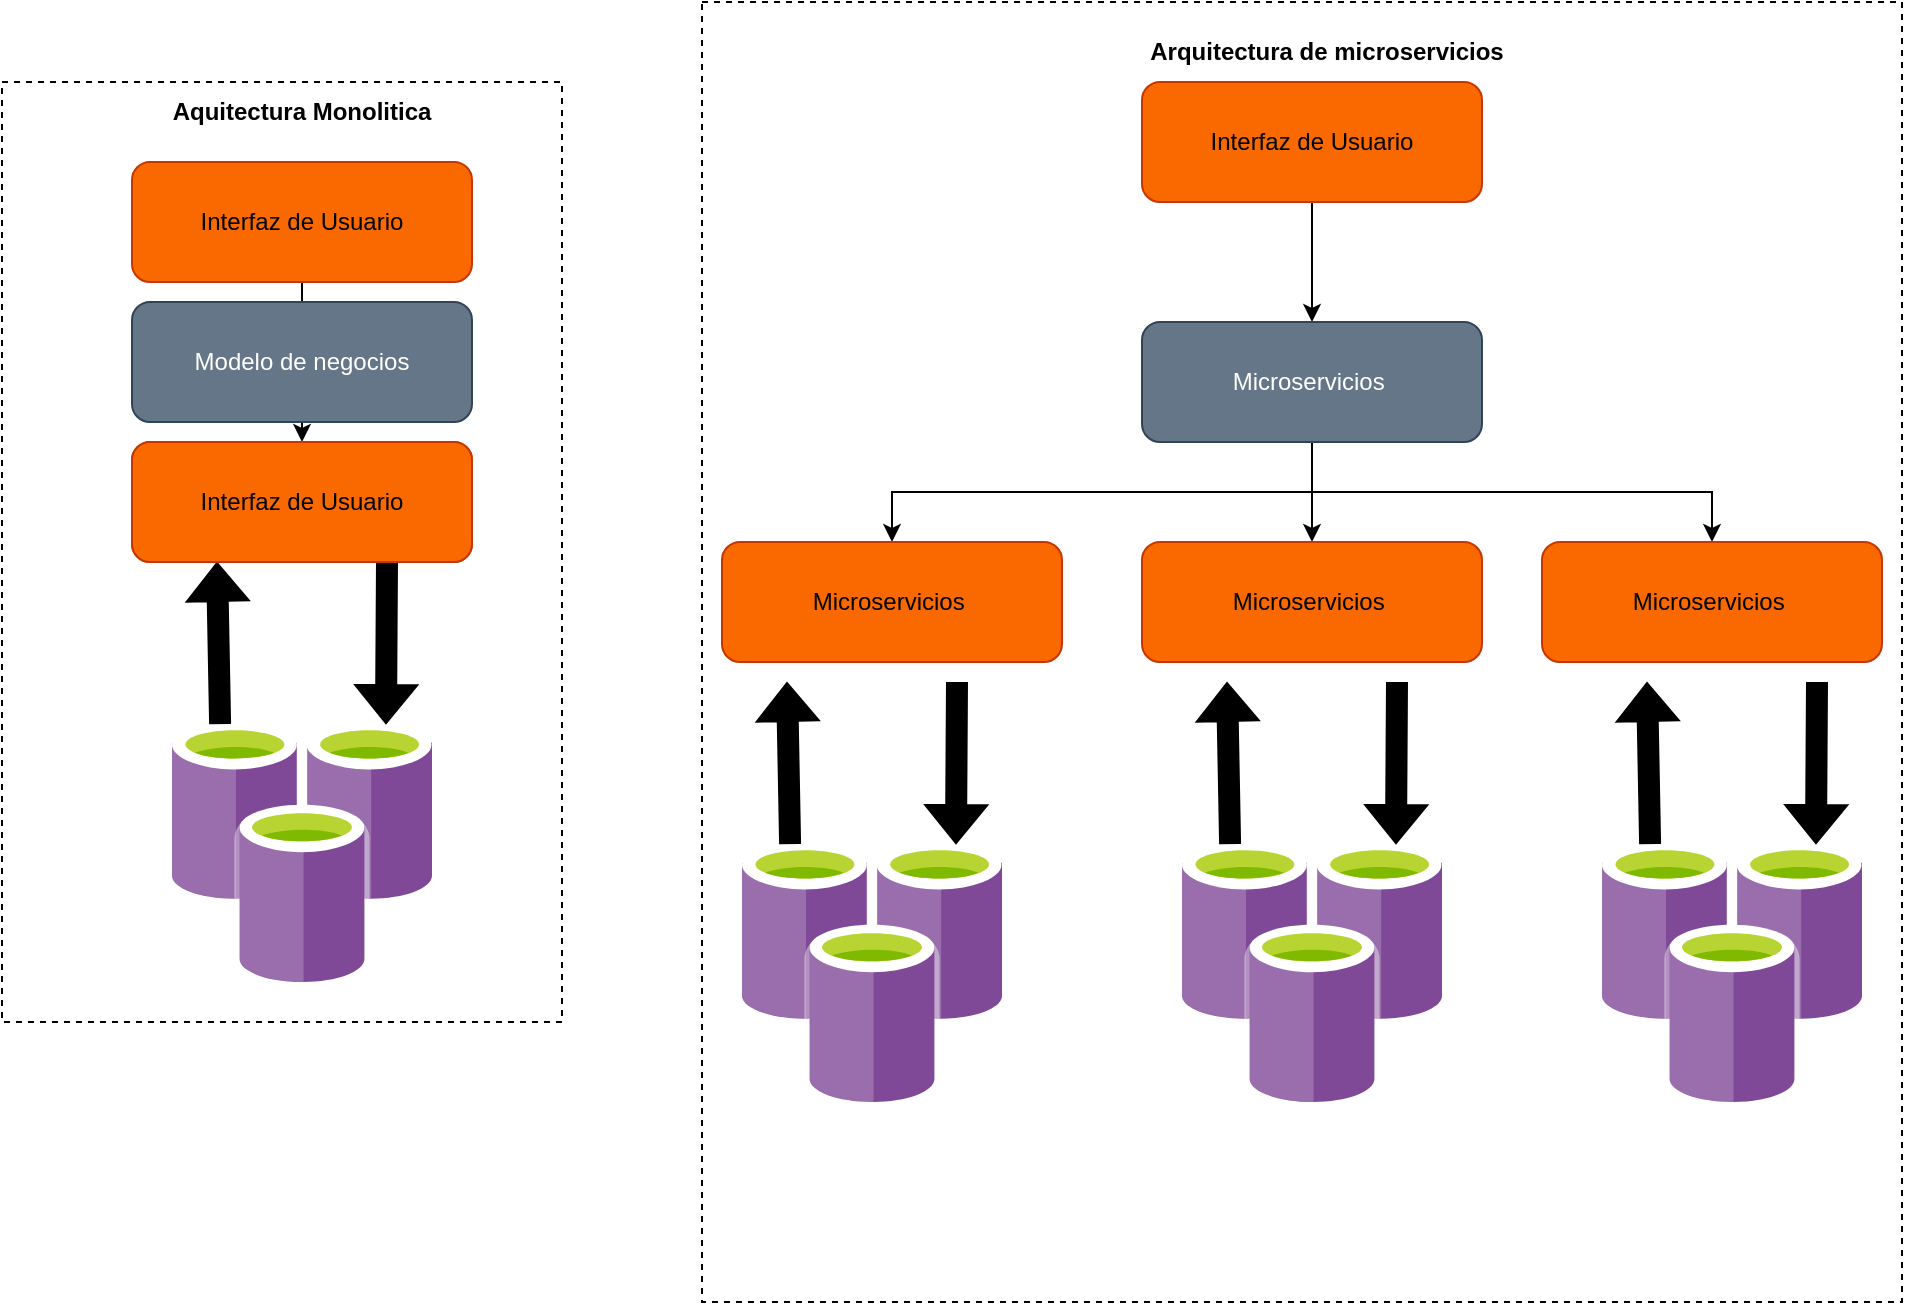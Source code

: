 <mxfile version="20.8.10" type="device"><diagram name="Página-1" id="TST_hwn_oNOZN6_lQpYX"><mxGraphModel dx="1440" dy="860" grid="1" gridSize="10" guides="1" tooltips="1" connect="1" arrows="1" fold="1" page="1" pageScale="1" pageWidth="1169" pageHeight="827" math="0" shadow="0"><root><mxCell id="0"/><mxCell id="1" parent="0"/><mxCell id="-JKKvsmsk83ec6QR5V9K-39" value="" style="rounded=0;whiteSpace=wrap;html=1;dashed=1;" vertex="1" parent="1"><mxGeometry x="110" y="140" width="280" height="470" as="geometry"/></mxCell><mxCell id="-JKKvsmsk83ec6QR5V9K-37" value="" style="rounded=0;whiteSpace=wrap;html=1;dashed=1;" vertex="1" parent="1"><mxGeometry x="460" y="100" width="600" height="650" as="geometry"/></mxCell><mxCell id="-JKKvsmsk83ec6QR5V9K-13" value="" style="edgeStyle=orthogonalEdgeStyle;rounded=0;orthogonalLoop=1;jettySize=auto;html=1;fillColor=#000000;" edge="1" parent="1" source="-JKKvsmsk83ec6QR5V9K-2" target="-JKKvsmsk83ec6QR5V9K-12"><mxGeometry relative="1" as="geometry"/></mxCell><mxCell id="-JKKvsmsk83ec6QR5V9K-2" value="Interfaz de Usuario" style="rounded=1;whiteSpace=wrap;html=1;fillColor=#fa6800;fontColor=#000000;strokeColor=#C73500;" vertex="1" parent="1"><mxGeometry x="175" y="180" width="170" height="60" as="geometry"/></mxCell><mxCell id="-JKKvsmsk83ec6QR5V9K-3" value="Modelo de negocios" style="rounded=1;whiteSpace=wrap;html=1;fillColor=#647687;fontColor=#ffffff;strokeColor=#314354;" vertex="1" parent="1"><mxGeometry x="175" y="250" width="170" height="60" as="geometry"/></mxCell><mxCell id="-JKKvsmsk83ec6QR5V9K-4" value="Acceso a Datos" style="rounded=1;whiteSpace=wrap;html=1;fillColor=#f0a30a;fontColor=#000000;strokeColor=#BD7000;" vertex="1" parent="1"><mxGeometry x="175" y="320" width="170" height="60" as="geometry"/></mxCell><mxCell id="-JKKvsmsk83ec6QR5V9K-7" value="&lt;b&gt;Aquitectura Monolitica&lt;/b&gt;" style="text;html=1;strokeColor=none;fillColor=none;align=center;verticalAlign=middle;whiteSpace=wrap;rounded=0;" vertex="1" parent="1"><mxGeometry x="165" y="140" width="190" height="30" as="geometry"/></mxCell><mxCell id="-JKKvsmsk83ec6QR5V9K-9" value="" style="sketch=0;aspect=fixed;html=1;points=[];align=center;image;fontSize=12;image=img/lib/mscae/Azure_Cache_for_Redis.svg;dashed=1;" vertex="1" parent="1"><mxGeometry x="195" y="460" width="130" height="130" as="geometry"/></mxCell><mxCell id="-JKKvsmsk83ec6QR5V9K-10" value="" style="shape=flexArrow;endArrow=classic;html=1;rounded=0;entryX=0.25;entryY=1;entryDx=0;entryDy=0;exitX=0.185;exitY=0.008;exitDx=0;exitDy=0;exitPerimeter=0;fillColor=#000000;" edge="1" parent="1" source="-JKKvsmsk83ec6QR5V9K-9" target="-JKKvsmsk83ec6QR5V9K-4"><mxGeometry width="50" height="50" relative="1" as="geometry"><mxPoint x="325" y="500" as="sourcePoint"/><mxPoint x="375" y="450" as="targetPoint"/></mxGeometry></mxCell><mxCell id="-JKKvsmsk83ec6QR5V9K-11" value="" style="shape=flexArrow;endArrow=classic;html=1;rounded=0;entryX=0.823;entryY=0.008;entryDx=0;entryDy=0;entryPerimeter=0;fillColor=#000000;exitX=0.75;exitY=1;exitDx=0;exitDy=0;" edge="1" parent="1" source="-JKKvsmsk83ec6QR5V9K-4" target="-JKKvsmsk83ec6QR5V9K-9"><mxGeometry width="50" height="50" relative="1" as="geometry"><mxPoint x="285" y="450" as="sourcePoint"/><mxPoint x="315" y="473.99" as="targetPoint"/></mxGeometry></mxCell><mxCell id="-JKKvsmsk83ec6QR5V9K-12" value="Interfaz de Usuario" style="rounded=1;whiteSpace=wrap;html=1;fillColor=#fa6800;fontColor=#000000;strokeColor=#C73500;" vertex="1" parent="1"><mxGeometry x="175" y="320" width="170" height="60" as="geometry"/></mxCell><mxCell id="-JKKvsmsk83ec6QR5V9K-19" style="edgeStyle=orthogonalEdgeStyle;rounded=0;orthogonalLoop=1;jettySize=auto;html=1;entryX=0.5;entryY=0;entryDx=0;entryDy=0;fillColor=#000000;" edge="1" parent="1" source="-JKKvsmsk83ec6QR5V9K-14" target="-JKKvsmsk83ec6QR5V9K-15"><mxGeometry relative="1" as="geometry"/></mxCell><mxCell id="-JKKvsmsk83ec6QR5V9K-14" value="Interfaz de Usuario" style="rounded=1;whiteSpace=wrap;html=1;fillColor=#fa6800;fontColor=#000000;strokeColor=#C73500;" vertex="1" parent="1"><mxGeometry x="680" y="140" width="170" height="60" as="geometry"/></mxCell><mxCell id="-JKKvsmsk83ec6QR5V9K-20" style="edgeStyle=orthogonalEdgeStyle;rounded=0;orthogonalLoop=1;jettySize=auto;html=1;exitX=0.5;exitY=1;exitDx=0;exitDy=0;entryX=0.5;entryY=0;entryDx=0;entryDy=0;fillColor=#000000;" edge="1" parent="1" source="-JKKvsmsk83ec6QR5V9K-15" target="-JKKvsmsk83ec6QR5V9K-16"><mxGeometry relative="1" as="geometry"/></mxCell><mxCell id="-JKKvsmsk83ec6QR5V9K-21" style="edgeStyle=orthogonalEdgeStyle;rounded=0;orthogonalLoop=1;jettySize=auto;html=1;entryX=0.5;entryY=0;entryDx=0;entryDy=0;fillColor=#000000;" edge="1" parent="1" source="-JKKvsmsk83ec6QR5V9K-15" target="-JKKvsmsk83ec6QR5V9K-17"><mxGeometry relative="1" as="geometry"/></mxCell><mxCell id="-JKKvsmsk83ec6QR5V9K-22" style="edgeStyle=orthogonalEdgeStyle;rounded=0;orthogonalLoop=1;jettySize=auto;html=1;fillColor=#000000;exitX=0.5;exitY=1;exitDx=0;exitDy=0;" edge="1" parent="1" source="-JKKvsmsk83ec6QR5V9K-15" target="-JKKvsmsk83ec6QR5V9K-18"><mxGeometry relative="1" as="geometry"/></mxCell><mxCell id="-JKKvsmsk83ec6QR5V9K-15" value="Microservicios&amp;nbsp;" style="rounded=1;whiteSpace=wrap;html=1;fillColor=#647687;fontColor=#ffffff;strokeColor=#314354;" vertex="1" parent="1"><mxGeometry x="680" y="260" width="170" height="60" as="geometry"/></mxCell><mxCell id="-JKKvsmsk83ec6QR5V9K-16" value="Microservicios&amp;nbsp;" style="rounded=1;whiteSpace=wrap;html=1;fillColor=#fa6800;fontColor=#000000;strokeColor=#C73500;" vertex="1" parent="1"><mxGeometry x="470" y="370" width="170" height="60" as="geometry"/></mxCell><mxCell id="-JKKvsmsk83ec6QR5V9K-17" value="Microservicios&amp;nbsp;" style="rounded=1;whiteSpace=wrap;html=1;fillColor=#fa6800;fontColor=#000000;strokeColor=#C73500;" vertex="1" parent="1"><mxGeometry x="680" y="370" width="170" height="60" as="geometry"/></mxCell><mxCell id="-JKKvsmsk83ec6QR5V9K-18" value="Microservicios&amp;nbsp;" style="rounded=1;whiteSpace=wrap;html=1;fillColor=#fa6800;fontColor=#000000;strokeColor=#C73500;" vertex="1" parent="1"><mxGeometry x="880" y="370" width="170" height="60" as="geometry"/></mxCell><mxCell id="-JKKvsmsk83ec6QR5V9K-23" value="" style="sketch=0;aspect=fixed;html=1;points=[];align=center;image;fontSize=12;image=img/lib/mscae/Azure_Cache_for_Redis.svg;dashed=1;" vertex="1" parent="1"><mxGeometry x="480" y="520" width="130" height="130" as="geometry"/></mxCell><mxCell id="-JKKvsmsk83ec6QR5V9K-24" value="" style="shape=flexArrow;endArrow=classic;html=1;rounded=0;entryX=0.25;entryY=1;entryDx=0;entryDy=0;exitX=0.185;exitY=0.008;exitDx=0;exitDy=0;exitPerimeter=0;fillColor=#000000;" edge="1" parent="1" source="-JKKvsmsk83ec6QR5V9K-23"><mxGeometry width="50" height="50" relative="1" as="geometry"><mxPoint x="610" y="560" as="sourcePoint"/><mxPoint x="502.5" y="440" as="targetPoint"/></mxGeometry></mxCell><mxCell id="-JKKvsmsk83ec6QR5V9K-25" value="" style="shape=flexArrow;endArrow=classic;html=1;rounded=0;entryX=0.823;entryY=0.008;entryDx=0;entryDy=0;entryPerimeter=0;fillColor=#000000;exitX=0.75;exitY=1;exitDx=0;exitDy=0;" edge="1" parent="1" target="-JKKvsmsk83ec6QR5V9K-23"><mxGeometry width="50" height="50" relative="1" as="geometry"><mxPoint x="587.5" y="440" as="sourcePoint"/><mxPoint x="600" y="533.99" as="targetPoint"/></mxGeometry></mxCell><mxCell id="-JKKvsmsk83ec6QR5V9K-26" value="" style="sketch=0;aspect=fixed;html=1;points=[];align=center;image;fontSize=12;image=img/lib/mscae/Azure_Cache_for_Redis.svg;dashed=1;" vertex="1" parent="1"><mxGeometry x="700" y="520" width="130" height="130" as="geometry"/></mxCell><mxCell id="-JKKvsmsk83ec6QR5V9K-27" value="" style="shape=flexArrow;endArrow=classic;html=1;rounded=0;entryX=0.25;entryY=1;entryDx=0;entryDy=0;exitX=0.185;exitY=0.008;exitDx=0;exitDy=0;exitPerimeter=0;fillColor=#000000;" edge="1" parent="1" source="-JKKvsmsk83ec6QR5V9K-26"><mxGeometry width="50" height="50" relative="1" as="geometry"><mxPoint x="830" y="560" as="sourcePoint"/><mxPoint x="722.5" y="440" as="targetPoint"/></mxGeometry></mxCell><mxCell id="-JKKvsmsk83ec6QR5V9K-28" value="" style="shape=flexArrow;endArrow=classic;html=1;rounded=0;entryX=0.823;entryY=0.008;entryDx=0;entryDy=0;entryPerimeter=0;fillColor=#000000;exitX=0.75;exitY=1;exitDx=0;exitDy=0;" edge="1" parent="1" target="-JKKvsmsk83ec6QR5V9K-26"><mxGeometry width="50" height="50" relative="1" as="geometry"><mxPoint x="807.5" y="440" as="sourcePoint"/><mxPoint x="820" y="533.99" as="targetPoint"/></mxGeometry></mxCell><mxCell id="-JKKvsmsk83ec6QR5V9K-29" value="" style="sketch=0;aspect=fixed;html=1;points=[];align=center;image;fontSize=12;image=img/lib/mscae/Azure_Cache_for_Redis.svg;dashed=1;" vertex="1" parent="1"><mxGeometry x="910" y="520" width="130" height="130" as="geometry"/></mxCell><mxCell id="-JKKvsmsk83ec6QR5V9K-30" value="" style="shape=flexArrow;endArrow=classic;html=1;rounded=0;entryX=0.25;entryY=1;entryDx=0;entryDy=0;exitX=0.185;exitY=0.008;exitDx=0;exitDy=0;exitPerimeter=0;fillColor=#000000;" edge="1" parent="1" source="-JKKvsmsk83ec6QR5V9K-29"><mxGeometry width="50" height="50" relative="1" as="geometry"><mxPoint x="1040" y="560" as="sourcePoint"/><mxPoint x="932.5" y="440" as="targetPoint"/></mxGeometry></mxCell><mxCell id="-JKKvsmsk83ec6QR5V9K-31" value="" style="shape=flexArrow;endArrow=classic;html=1;rounded=0;entryX=0.823;entryY=0.008;entryDx=0;entryDy=0;entryPerimeter=0;fillColor=#000000;exitX=0.75;exitY=1;exitDx=0;exitDy=0;" edge="1" parent="1" target="-JKKvsmsk83ec6QR5V9K-29"><mxGeometry width="50" height="50" relative="1" as="geometry"><mxPoint x="1017.5" y="440" as="sourcePoint"/><mxPoint x="1030" y="533.99" as="targetPoint"/></mxGeometry></mxCell><mxCell id="-JKKvsmsk83ec6QR5V9K-40" value="&lt;b&gt;Arquitectura de microservicios&lt;/b&gt;" style="text;html=1;strokeColor=none;fillColor=none;align=center;verticalAlign=middle;whiteSpace=wrap;rounded=0;" vertex="1" parent="1"><mxGeometry x="675" y="110" width="195" height="30" as="geometry"/></mxCell></root></mxGraphModel></diagram></mxfile>